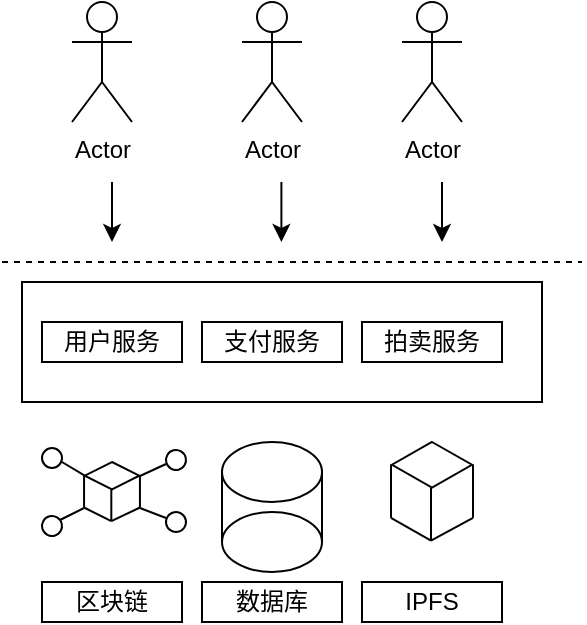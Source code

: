 <mxfile version="22.1.16" type="github">
  <diagram name="第 1 页" id="966KfxQtyM0y_blYVRLk">
    <mxGraphModel dx="406" dy="234" grid="1" gridSize="10" guides="1" tooltips="1" connect="1" arrows="1" fold="1" page="1" pageScale="1" pageWidth="827" pageHeight="1169" math="0" shadow="0">
      <root>
        <mxCell id="0" />
        <mxCell id="1" parent="0" />
        <mxCell id="8nmGEP080YQe1HcGKxn9-6" value="" style="rounded=0;whiteSpace=wrap;html=1;" vertex="1" parent="1">
          <mxGeometry x="70" y="150" width="260" height="60" as="geometry" />
        </mxCell>
        <mxCell id="8nmGEP080YQe1HcGKxn9-2" value="用户服务" style="rounded=0;whiteSpace=wrap;html=1;" vertex="1" parent="1">
          <mxGeometry x="80" y="170" width="70" height="20" as="geometry" />
        </mxCell>
        <mxCell id="8nmGEP080YQe1HcGKxn9-4" value="支付服务" style="rounded=0;whiteSpace=wrap;html=1;" vertex="1" parent="1">
          <mxGeometry x="160" y="170" width="70" height="20" as="geometry" />
        </mxCell>
        <mxCell id="8nmGEP080YQe1HcGKxn9-5" value="拍卖服务" style="rounded=0;whiteSpace=wrap;html=1;" vertex="1" parent="1">
          <mxGeometry x="240" y="170" width="70" height="20" as="geometry" />
        </mxCell>
        <mxCell id="8nmGEP080YQe1HcGKxn9-7" value="Actor" style="shape=umlActor;verticalLabelPosition=bottom;verticalAlign=top;html=1;outlineConnect=0;" vertex="1" parent="1">
          <mxGeometry x="95" y="10" width="30" height="60" as="geometry" />
        </mxCell>
        <mxCell id="8nmGEP080YQe1HcGKxn9-8" value="Actor" style="shape=umlActor;verticalLabelPosition=bottom;verticalAlign=top;html=1;outlineConnect=0;" vertex="1" parent="1">
          <mxGeometry x="180" y="10" width="30" height="60" as="geometry" />
        </mxCell>
        <mxCell id="8nmGEP080YQe1HcGKxn9-9" value="Actor" style="shape=umlActor;verticalLabelPosition=bottom;verticalAlign=top;html=1;outlineConnect=0;" vertex="1" parent="1">
          <mxGeometry x="260" y="10" width="30" height="60" as="geometry" />
        </mxCell>
        <mxCell id="8nmGEP080YQe1HcGKxn9-10" value="" style="endArrow=none;dashed=1;html=1;rounded=0;" edge="1" parent="1">
          <mxGeometry width="50" height="50" relative="1" as="geometry">
            <mxPoint x="60" y="140" as="sourcePoint" />
            <mxPoint x="350" y="140" as="targetPoint" />
          </mxGeometry>
        </mxCell>
        <mxCell id="8nmGEP080YQe1HcGKxn9-13" value="" style="endArrow=classic;html=1;rounded=0;" edge="1" parent="1">
          <mxGeometry width="50" height="50" relative="1" as="geometry">
            <mxPoint x="115" y="100" as="sourcePoint" />
            <mxPoint x="115" y="130" as="targetPoint" />
          </mxGeometry>
        </mxCell>
        <mxCell id="8nmGEP080YQe1HcGKxn9-14" value="" style="endArrow=classic;html=1;rounded=0;" edge="1" parent="1">
          <mxGeometry width="50" height="50" relative="1" as="geometry">
            <mxPoint x="199.7" y="100" as="sourcePoint" />
            <mxPoint x="199.7" y="130" as="targetPoint" />
          </mxGeometry>
        </mxCell>
        <mxCell id="8nmGEP080YQe1HcGKxn9-15" value="" style="endArrow=classic;html=1;rounded=0;" edge="1" parent="1">
          <mxGeometry width="50" height="50" relative="1" as="geometry">
            <mxPoint x="280" y="100" as="sourcePoint" />
            <mxPoint x="280" y="130" as="targetPoint" />
          </mxGeometry>
        </mxCell>
        <mxCell id="8nmGEP080YQe1HcGKxn9-18" value="区块链" style="rounded=0;whiteSpace=wrap;html=1;" vertex="1" parent="1">
          <mxGeometry x="80" y="300" width="70" height="20" as="geometry" />
        </mxCell>
        <mxCell id="8nmGEP080YQe1HcGKxn9-19" value="数据库" style="rounded=0;whiteSpace=wrap;html=1;" vertex="1" parent="1">
          <mxGeometry x="160" y="300" width="70" height="20" as="geometry" />
        </mxCell>
        <mxCell id="8nmGEP080YQe1HcGKxn9-20" value="IPFS" style="rounded=0;whiteSpace=wrap;html=1;" vertex="1" parent="1">
          <mxGeometry x="240" y="300" width="70" height="20" as="geometry" />
        </mxCell>
        <mxCell id="8nmGEP080YQe1HcGKxn9-21" value="" style="ellipse;whiteSpace=wrap;html=1;" vertex="1" parent="1">
          <mxGeometry x="170" y="230" width="50" height="30" as="geometry" />
        </mxCell>
        <mxCell id="8nmGEP080YQe1HcGKxn9-24" value="" style="line;strokeWidth=1;direction=south;html=1;" vertex="1" parent="1">
          <mxGeometry x="168" y="244" width="4" height="36" as="geometry" />
        </mxCell>
        <mxCell id="8nmGEP080YQe1HcGKxn9-26" value="" style="line;strokeWidth=1;direction=south;html=1;" vertex="1" parent="1">
          <mxGeometry x="218" y="244" width="4" height="36" as="geometry" />
        </mxCell>
        <mxCell id="8nmGEP080YQe1HcGKxn9-36" value="" style="ellipse;whiteSpace=wrap;html=1;" vertex="1" parent="1">
          <mxGeometry x="170" y="265" width="50" height="30" as="geometry" />
        </mxCell>
        <mxCell id="8nmGEP080YQe1HcGKxn9-57" value="" style="group" vertex="1" connectable="0" parent="1">
          <mxGeometry x="253" y="230" width="44.01" height="50" as="geometry" />
        </mxCell>
        <mxCell id="8nmGEP080YQe1HcGKxn9-28" value="" style="rhombus;whiteSpace=wrap;html=1;" vertex="1" parent="8nmGEP080YQe1HcGKxn9-57">
          <mxGeometry x="2.0" width="40.001" height="22.75" as="geometry" />
        </mxCell>
        <mxCell id="8nmGEP080YQe1HcGKxn9-30" value="" style="line;strokeWidth=1;direction=south;html=1;" vertex="1" parent="8nmGEP080YQe1HcGKxn9-57">
          <mxGeometry y="11.375" width="3.0" height="26.541" as="geometry" />
        </mxCell>
        <mxCell id="8nmGEP080YQe1HcGKxn9-31" value="" style="line;strokeWidth=1;direction=south;html=1;" vertex="1" parent="8nmGEP080YQe1HcGKxn9-57">
          <mxGeometry x="20.0" y="22.75" width="3.0" height="26.541" as="geometry" />
        </mxCell>
        <mxCell id="8nmGEP080YQe1HcGKxn9-32" value="" style="line;strokeWidth=1;direction=south;html=1;" vertex="1" parent="8nmGEP080YQe1HcGKxn9-57">
          <mxGeometry x="41.001" y="11.375" width="3.0" height="26.541" as="geometry" />
        </mxCell>
        <mxCell id="8nmGEP080YQe1HcGKxn9-83" value="" style="endArrow=none;html=1;rounded=0;entryX=1;entryY=0.5;entryDx=0;entryDy=0;entryPerimeter=0;exitX=1;exitY=0.5;exitDx=0;exitDy=0;exitPerimeter=0;" edge="1" parent="8nmGEP080YQe1HcGKxn9-57" source="8nmGEP080YQe1HcGKxn9-31" target="8nmGEP080YQe1HcGKxn9-30">
          <mxGeometry width="50" height="50" relative="1" as="geometry">
            <mxPoint x="-93" y="80" as="sourcePoint" />
            <mxPoint x="-43" y="30" as="targetPoint" />
          </mxGeometry>
        </mxCell>
        <mxCell id="8nmGEP080YQe1HcGKxn9-84" value="" style="endArrow=none;html=1;rounded=0;entryX=1;entryY=0.5;entryDx=0;entryDy=0;entryPerimeter=0;exitX=1;exitY=0.5;exitDx=0;exitDy=0;exitPerimeter=0;" edge="1" parent="8nmGEP080YQe1HcGKxn9-57" source="8nmGEP080YQe1HcGKxn9-31" target="8nmGEP080YQe1HcGKxn9-32">
          <mxGeometry width="50" height="50" relative="1" as="geometry">
            <mxPoint x="-3" y="90" as="sourcePoint" />
            <mxPoint x="47" y="40" as="targetPoint" />
          </mxGeometry>
        </mxCell>
        <mxCell id="8nmGEP080YQe1HcGKxn9-58" value="" style="group" vertex="1" connectable="0" parent="1">
          <mxGeometry x="100" y="240" width="30" height="31.55" as="geometry" />
        </mxCell>
        <mxCell id="8nmGEP080YQe1HcGKxn9-59" value="" style="rhombus;whiteSpace=wrap;html=1;" vertex="1" parent="8nmGEP080YQe1HcGKxn9-58">
          <mxGeometry x="1.363" width="27.267" height="13.65" as="geometry" />
        </mxCell>
        <mxCell id="8nmGEP080YQe1HcGKxn9-60" value="" style="line;strokeWidth=1;direction=south;html=1;" vertex="1" parent="8nmGEP080YQe1HcGKxn9-58">
          <mxGeometry y="6.825" width="2.045" height="15.925" as="geometry" />
        </mxCell>
        <mxCell id="8nmGEP080YQe1HcGKxn9-61" value="" style="line;strokeWidth=1;direction=south;html=1;" vertex="1" parent="8nmGEP080YQe1HcGKxn9-58">
          <mxGeometry x="13.633" y="13.65" width="2.045" height="15.925" as="geometry" />
        </mxCell>
        <mxCell id="8nmGEP080YQe1HcGKxn9-62" value="" style="line;strokeWidth=1;direction=south;html=1;" vertex="1" parent="8nmGEP080YQe1HcGKxn9-58">
          <mxGeometry x="27.949" y="6.825" width="2.045" height="15.925" as="geometry" />
        </mxCell>
        <mxCell id="8nmGEP080YQe1HcGKxn9-66" value="" style="endArrow=none;html=1;rounded=0;entryX=1;entryY=0.5;entryDx=0;entryDy=0;entryPerimeter=0;exitX=1;exitY=0.5;exitDx=0;exitDy=0;exitPerimeter=0;" edge="1" parent="8nmGEP080YQe1HcGKxn9-58" source="8nmGEP080YQe1HcGKxn9-61" target="8nmGEP080YQe1HcGKxn9-60">
          <mxGeometry width="50" height="50" relative="1" as="geometry">
            <mxPoint x="-10" y="40" as="sourcePoint" />
            <mxPoint x="40" y="-10" as="targetPoint" />
          </mxGeometry>
        </mxCell>
        <mxCell id="8nmGEP080YQe1HcGKxn9-82" value="" style="endArrow=none;html=1;rounded=0;exitX=1;exitY=0.5;exitDx=0;exitDy=0;exitPerimeter=0;entryX=1;entryY=0.5;entryDx=0;entryDy=0;entryPerimeter=0;" edge="1" parent="8nmGEP080YQe1HcGKxn9-58" source="8nmGEP080YQe1HcGKxn9-61" target="8nmGEP080YQe1HcGKxn9-62">
          <mxGeometry width="50" height="50" relative="1" as="geometry">
            <mxPoint x="-10" y="70" as="sourcePoint" />
            <mxPoint x="30" y="20" as="targetPoint" />
          </mxGeometry>
        </mxCell>
        <mxCell id="8nmGEP080YQe1HcGKxn9-85" value="" style="endArrow=none;html=1;rounded=0;exitX=0;exitY=0.5;exitDx=0;exitDy=0;" edge="1" parent="1" source="8nmGEP080YQe1HcGKxn9-59">
          <mxGeometry width="50" height="50" relative="1" as="geometry">
            <mxPoint x="150" y="300" as="sourcePoint" />
            <mxPoint x="90" y="240" as="targetPoint" />
          </mxGeometry>
        </mxCell>
        <mxCell id="8nmGEP080YQe1HcGKxn9-86" value="" style="ellipse;whiteSpace=wrap;html=1;aspect=fixed;" vertex="1" parent="1">
          <mxGeometry x="80" y="233" width="10" height="10" as="geometry" />
        </mxCell>
        <mxCell id="8nmGEP080YQe1HcGKxn9-89" value="" style="group;rotation=-60;" vertex="1" connectable="0" parent="1">
          <mxGeometry x="79" y="262" width="21" height="14" as="geometry" />
        </mxCell>
        <mxCell id="8nmGEP080YQe1HcGKxn9-87" value="" style="endArrow=none;html=1;rounded=0;exitX=0;exitY=0.5;exitDx=0;exitDy=0;" edge="1" parent="8nmGEP080YQe1HcGKxn9-89">
          <mxGeometry width="50" height="50" relative="1" as="geometry">
            <mxPoint x="22" y="1" as="sourcePoint" />
            <mxPoint x="10" y="7" as="targetPoint" />
          </mxGeometry>
        </mxCell>
        <mxCell id="8nmGEP080YQe1HcGKxn9-88" value="" style="ellipse;whiteSpace=wrap;html=1;aspect=fixed;rotation=-60;" vertex="1" parent="8nmGEP080YQe1HcGKxn9-89">
          <mxGeometry x="1" y="5" width="10" height="10" as="geometry" />
        </mxCell>
        <mxCell id="8nmGEP080YQe1HcGKxn9-98" value="" style="group;rotation=120;" vertex="1" connectable="0" parent="1">
          <mxGeometry x="131" y="234" width="21" height="14" as="geometry" />
        </mxCell>
        <mxCell id="8nmGEP080YQe1HcGKxn9-96" value="" style="endArrow=none;html=1;rounded=0;exitX=0;exitY=0.5;exitDx=0;exitDy=0;" edge="1" parent="8nmGEP080YQe1HcGKxn9-98">
          <mxGeometry width="50" height="50" relative="1" as="geometry">
            <mxPoint x="-2" y="13" as="sourcePoint" />
            <mxPoint x="11" y="7" as="targetPoint" />
          </mxGeometry>
        </mxCell>
        <mxCell id="8nmGEP080YQe1HcGKxn9-97" value="" style="ellipse;whiteSpace=wrap;html=1;aspect=fixed;rotation=120;" vertex="1" parent="8nmGEP080YQe1HcGKxn9-98">
          <mxGeometry x="11" width="10" height="10" as="geometry" />
        </mxCell>
        <mxCell id="8nmGEP080YQe1HcGKxn9-103" value="" style="group;rotation=-190;" vertex="1" connectable="0" parent="1">
          <mxGeometry x="131" y="261" width="21" height="14" as="geometry" />
        </mxCell>
        <mxCell id="8nmGEP080YQe1HcGKxn9-104" value="" style="endArrow=none;html=1;rounded=0;exitX=0;exitY=0.5;exitDx=0;exitDy=0;" edge="1" parent="8nmGEP080YQe1HcGKxn9-103">
          <mxGeometry width="50" height="50" relative="1" as="geometry">
            <mxPoint x="-2" y="2" as="sourcePoint" />
            <mxPoint x="11" y="7" as="targetPoint" />
          </mxGeometry>
        </mxCell>
        <mxCell id="8nmGEP080YQe1HcGKxn9-105" value="" style="ellipse;whiteSpace=wrap;html=1;aspect=fixed;rotation=-190;" vertex="1" parent="8nmGEP080YQe1HcGKxn9-103">
          <mxGeometry x="11" y="4" width="10" height="10" as="geometry" />
        </mxCell>
      </root>
    </mxGraphModel>
  </diagram>
</mxfile>
